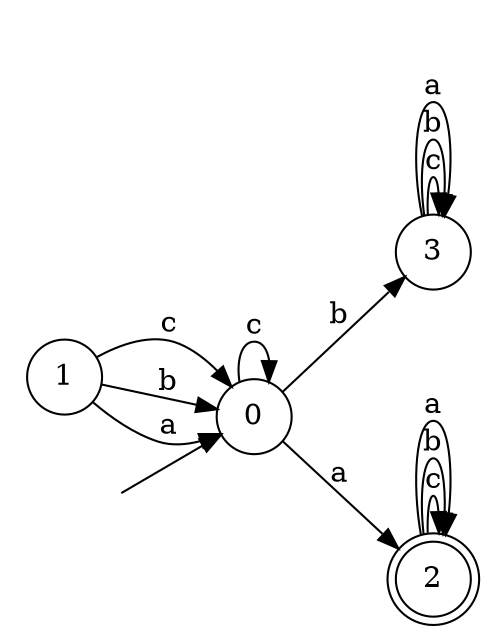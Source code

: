 digraph {
  rankdir=LR;
  0 [label="0", shape = circle];
  0 -> 0 [label="c"];
  0 -> 3 [label="b"];
  0 -> 2 [label="a"];
  1 [label="1", shape = circle];
  1 -> 0 [label="c"];
  1 -> 0 [label="b"];
  1 -> 0 [label="a"];
  2 [label="2", shape = doublecircle];
  2 -> 2 [label="c"];
  2 -> 2 [label="b"];
  2 -> 2 [label="a"];
  3 [label="3", shape = circle];
  3 -> 3 [label="c"];
  3 -> 3 [label="b"];
  3 -> 3 [label="a"];
  4 [label="", shape = plaintext];
  4 -> 0 [label=""];
}

